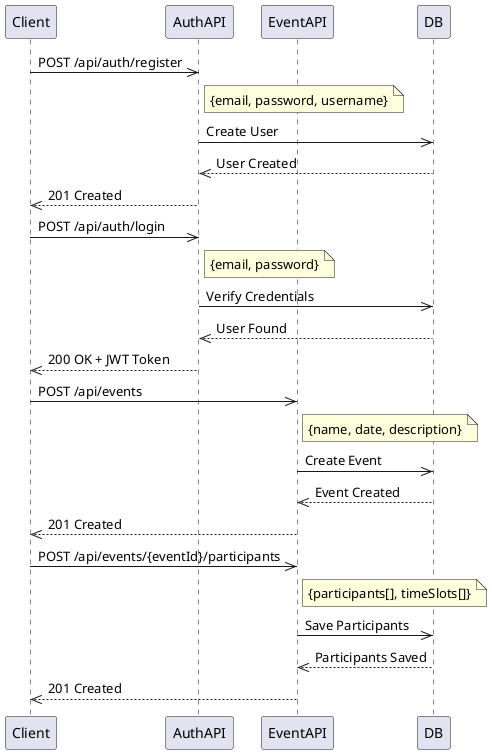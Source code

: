 @startuml
    participant Client
    participant AuthAPI
    participant EventAPI
    participant DB

    Client->>AuthAPI: POST /api/auth/register
    Note right of AuthAPI: {email, password, username}
    AuthAPI->>DB: Create User
    DB-->>AuthAPI: User Created
    AuthAPI-->>Client: 201 Created

    Client->>AuthAPI: POST /api/auth/login
    Note right of AuthAPI: {email, password}
    AuthAPI->>DB: Verify Credentials
    DB-->>AuthAPI: User Found
    AuthAPI-->>Client: 200 OK + JWT Token

    Client->>EventAPI: POST /api/events
    Note right of EventAPI: {name, date, description}
    EventAPI->>DB: Create Event
    DB-->>EventAPI: Event Created
    EventAPI-->>Client: 201 Created

    Client->>EventAPI: POST /api/events/{eventId}/participants
    Note right of EventAPI: {participants[], timeSlots[]}
    EventAPI->>DB: Save Participants
    DB-->>EventAPI: Participants Saved
    EventAPI-->>Client: 201 Created
@enduml